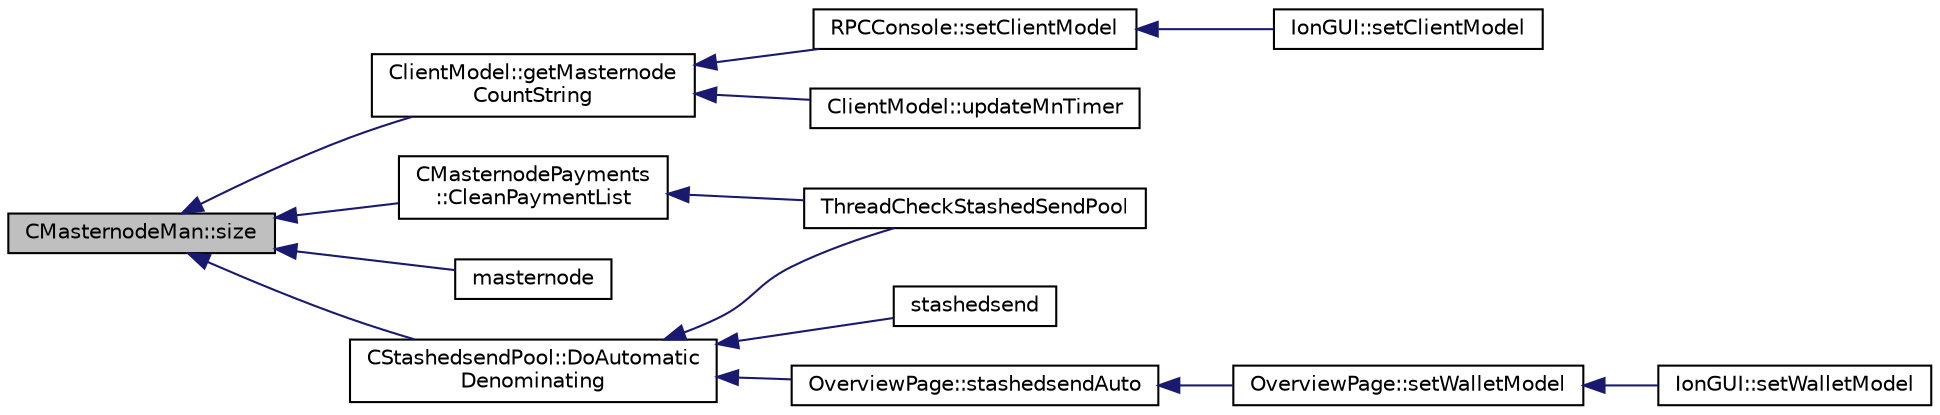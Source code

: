 digraph "CMasternodeMan::size"
{
  edge [fontname="Helvetica",fontsize="10",labelfontname="Helvetica",labelfontsize="10"];
  node [fontname="Helvetica",fontsize="10",shape=record];
  rankdir="LR";
  Node204 [label="CMasternodeMan::size",height=0.2,width=0.4,color="black", fillcolor="grey75", style="filled", fontcolor="black"];
  Node204 -> Node205 [dir="back",color="midnightblue",fontsize="10",style="solid",fontname="Helvetica"];
  Node205 [label="CMasternodePayments\l::CleanPaymentList",height=0.2,width=0.4,color="black", fillcolor="white", style="filled",URL="$dc/d9a/class_c_masternode_payments.html#a386648607692fe65b9a42c0692da033d"];
  Node205 -> Node206 [dir="back",color="midnightblue",fontsize="10",style="solid",fontname="Helvetica"];
  Node206 [label="ThreadCheckStashedSendPool",height=0.2,width=0.4,color="black", fillcolor="white", style="filled",URL="$d9/dbc/stashedsend_8h.html#ab583ddc86effded8432ea5387f77d883"];
  Node204 -> Node207 [dir="back",color="midnightblue",fontsize="10",style="solid",fontname="Helvetica"];
  Node207 [label="ClientModel::getMasternode\lCountString",height=0.2,width=0.4,color="black", fillcolor="white", style="filled",URL="$df/d25/class_client_model.html#ab8dae86e417c050723fee66420a333ed"];
  Node207 -> Node208 [dir="back",color="midnightblue",fontsize="10",style="solid",fontname="Helvetica"];
  Node208 [label="ClientModel::updateMnTimer",height=0.2,width=0.4,color="black", fillcolor="white", style="filled",URL="$df/d25/class_client_model.html#a2c343f22834086eb6e6172dbcaf6426c"];
  Node207 -> Node209 [dir="back",color="midnightblue",fontsize="10",style="solid",fontname="Helvetica"];
  Node209 [label="RPCConsole::setClientModel",height=0.2,width=0.4,color="black", fillcolor="white", style="filled",URL="$d7/de8/class_r_p_c_console.html#a355349a33664a07628e9ca22a60f5fa7"];
  Node209 -> Node210 [dir="back",color="midnightblue",fontsize="10",style="solid",fontname="Helvetica"];
  Node210 [label="IonGUI::setClientModel",height=0.2,width=0.4,color="black", fillcolor="white", style="filled",URL="$dc/d0b/class_ion_g_u_i.html#aee0c583c834ce4f4c598c29db83b0680",tooltip="Set the client model. "];
  Node204 -> Node211 [dir="back",color="midnightblue",fontsize="10",style="solid",fontname="Helvetica"];
  Node211 [label="masternode",height=0.2,width=0.4,color="black", fillcolor="white", style="filled",URL="$d5/d6b/rpcstashedsend_8cpp.html#a30609e443aeb47c29ed0878d16b1b5e1"];
  Node204 -> Node212 [dir="back",color="midnightblue",fontsize="10",style="solid",fontname="Helvetica"];
  Node212 [label="CStashedsendPool::DoAutomatic\lDenominating",height=0.2,width=0.4,color="black", fillcolor="white", style="filled",URL="$dd/d8a/class_c_stashedsend_pool.html#a21f19df4854af34c8f89187c768a524f",tooltip="Passively run Stashedsend in the background according to the configuration in settings (only for QT) ..."];
  Node212 -> Node213 [dir="back",color="midnightblue",fontsize="10",style="solid",fontname="Helvetica"];
  Node213 [label="OverviewPage::stashedsendAuto",height=0.2,width=0.4,color="black", fillcolor="white", style="filled",URL="$d1/d91/class_overview_page.html#abf60d7de5f283687a914b487dc44ca76"];
  Node213 -> Node214 [dir="back",color="midnightblue",fontsize="10",style="solid",fontname="Helvetica"];
  Node214 [label="OverviewPage::setWalletModel",height=0.2,width=0.4,color="black", fillcolor="white", style="filled",URL="$d1/d91/class_overview_page.html#a2ed52a3a87e9c74fee38fa873c9bc71f"];
  Node214 -> Node215 [dir="back",color="midnightblue",fontsize="10",style="solid",fontname="Helvetica"];
  Node215 [label="IonGUI::setWalletModel",height=0.2,width=0.4,color="black", fillcolor="white", style="filled",URL="$dc/d0b/class_ion_g_u_i.html#a37f87db65498b036d387c705a749c45d",tooltip="Set the wallet model. "];
  Node212 -> Node216 [dir="back",color="midnightblue",fontsize="10",style="solid",fontname="Helvetica"];
  Node216 [label="stashedsend",height=0.2,width=0.4,color="black", fillcolor="white", style="filled",URL="$d5/d6b/rpcstashedsend_8cpp.html#a5a7cb1ad55aeaa8bcbb5172e9153a75a"];
  Node212 -> Node206 [dir="back",color="midnightblue",fontsize="10",style="solid",fontname="Helvetica"];
}
